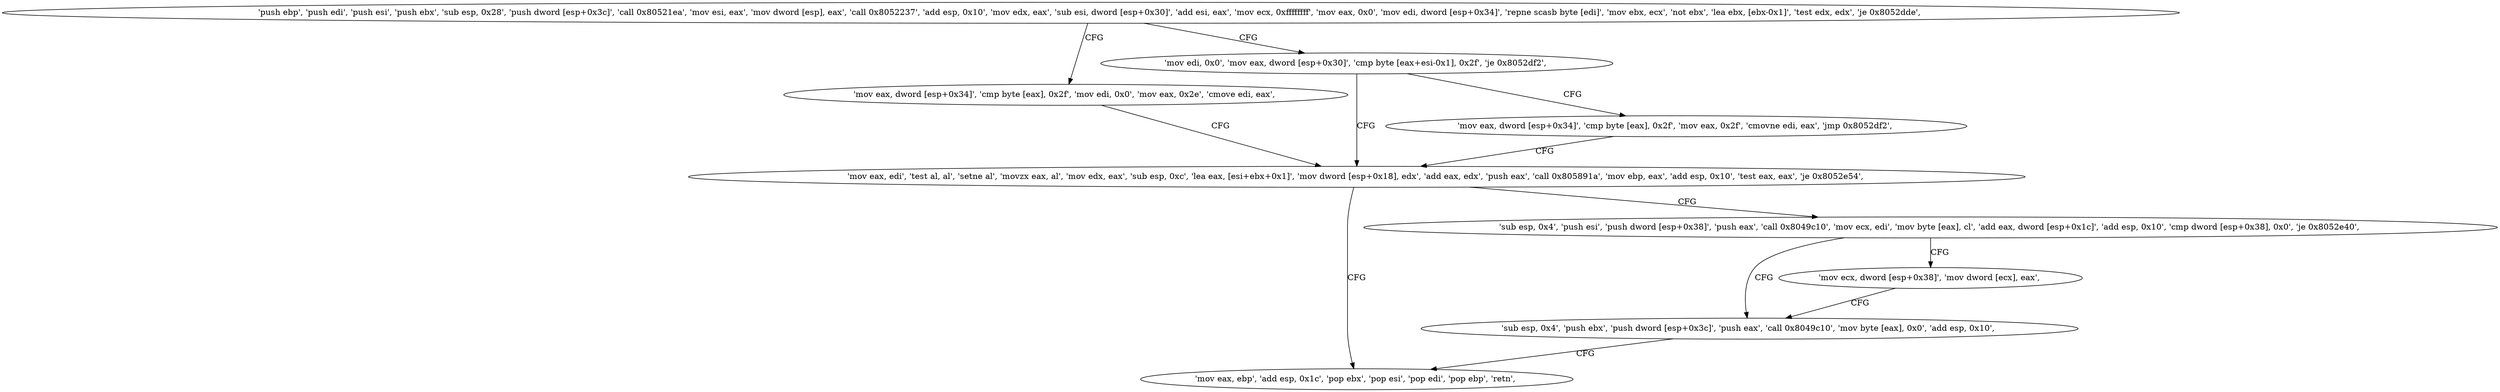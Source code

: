 digraph "func" {
"134557053" [label = "'push ebp', 'push edi', 'push esi', 'push ebx', 'sub esp, 0x28', 'push dword [esp+0x3c]', 'call 0x80521ea', 'mov esi, eax', 'mov dword [esp], eax', 'call 0x8052237', 'add esp, 0x10', 'mov edx, eax', 'sub esi, dword [esp+0x30]', 'add esi, eax', 'mov ecx, 0xffffffff', 'mov eax, 0x0', 'mov edi, dword [esp+0x34]', 'repne scasb byte [edi]', 'mov ebx, ecx', 'not ebx', 'lea ebx, [ebx-0x1]', 'test edx, edx', 'je 0x8052dde', " ]
"134557150" [label = "'mov eax, dword [esp+0x34]', 'cmp byte [eax], 0x2f', 'mov edi, 0x0', 'mov eax, 0x2e', 'cmove edi, eax', " ]
"134557117" [label = "'mov edi, 0x0', 'mov eax, dword [esp+0x30]', 'cmp byte [eax+esi-0x1], 0x2f', 'je 0x8052df2', " ]
"134557170" [label = "'mov eax, edi', 'test al, al', 'setne al', 'movzx eax, al', 'mov edx, eax', 'sub esp, 0xc', 'lea eax, [esi+ebx+0x1]', 'mov dword [esp+0x18], edx', 'add eax, edx', 'push eax', 'call 0x805891a', 'mov ebp, eax', 'add esp, 0x10', 'test eax, eax', 'je 0x8052e54', " ]
"134557133" [label = "'mov eax, dword [esp+0x34]', 'cmp byte [eax], 0x2f', 'mov eax, 0x2f', 'cmovne edi, eax', 'jmp 0x8052df2', " ]
"134557268" [label = "'mov eax, ebp', 'add esp, 0x1c', 'pop ebx', 'pop esi', 'pop edi', 'pop ebp', 'retn', " ]
"134557210" [label = "'sub esp, 0x4', 'push esi', 'push dword [esp+0x38]', 'push eax', 'call 0x8049c10', 'mov ecx, edi', 'mov byte [eax], cl', 'add eax, dword [esp+0x1c]', 'add esp, 0x10', 'cmp dword [esp+0x38], 0x0', 'je 0x8052e40', " ]
"134557248" [label = "'sub esp, 0x4', 'push ebx', 'push dword [esp+0x3c]', 'push eax', 'call 0x8049c10', 'mov byte [eax], 0x0', 'add esp, 0x10', " ]
"134557242" [label = "'mov ecx, dword [esp+0x38]', 'mov dword [ecx], eax', " ]
"134557053" -> "134557150" [ label = "CFG" ]
"134557053" -> "134557117" [ label = "CFG" ]
"134557150" -> "134557170" [ label = "CFG" ]
"134557117" -> "134557170" [ label = "CFG" ]
"134557117" -> "134557133" [ label = "CFG" ]
"134557170" -> "134557268" [ label = "CFG" ]
"134557170" -> "134557210" [ label = "CFG" ]
"134557133" -> "134557170" [ label = "CFG" ]
"134557210" -> "134557248" [ label = "CFG" ]
"134557210" -> "134557242" [ label = "CFG" ]
"134557248" -> "134557268" [ label = "CFG" ]
"134557242" -> "134557248" [ label = "CFG" ]
}
